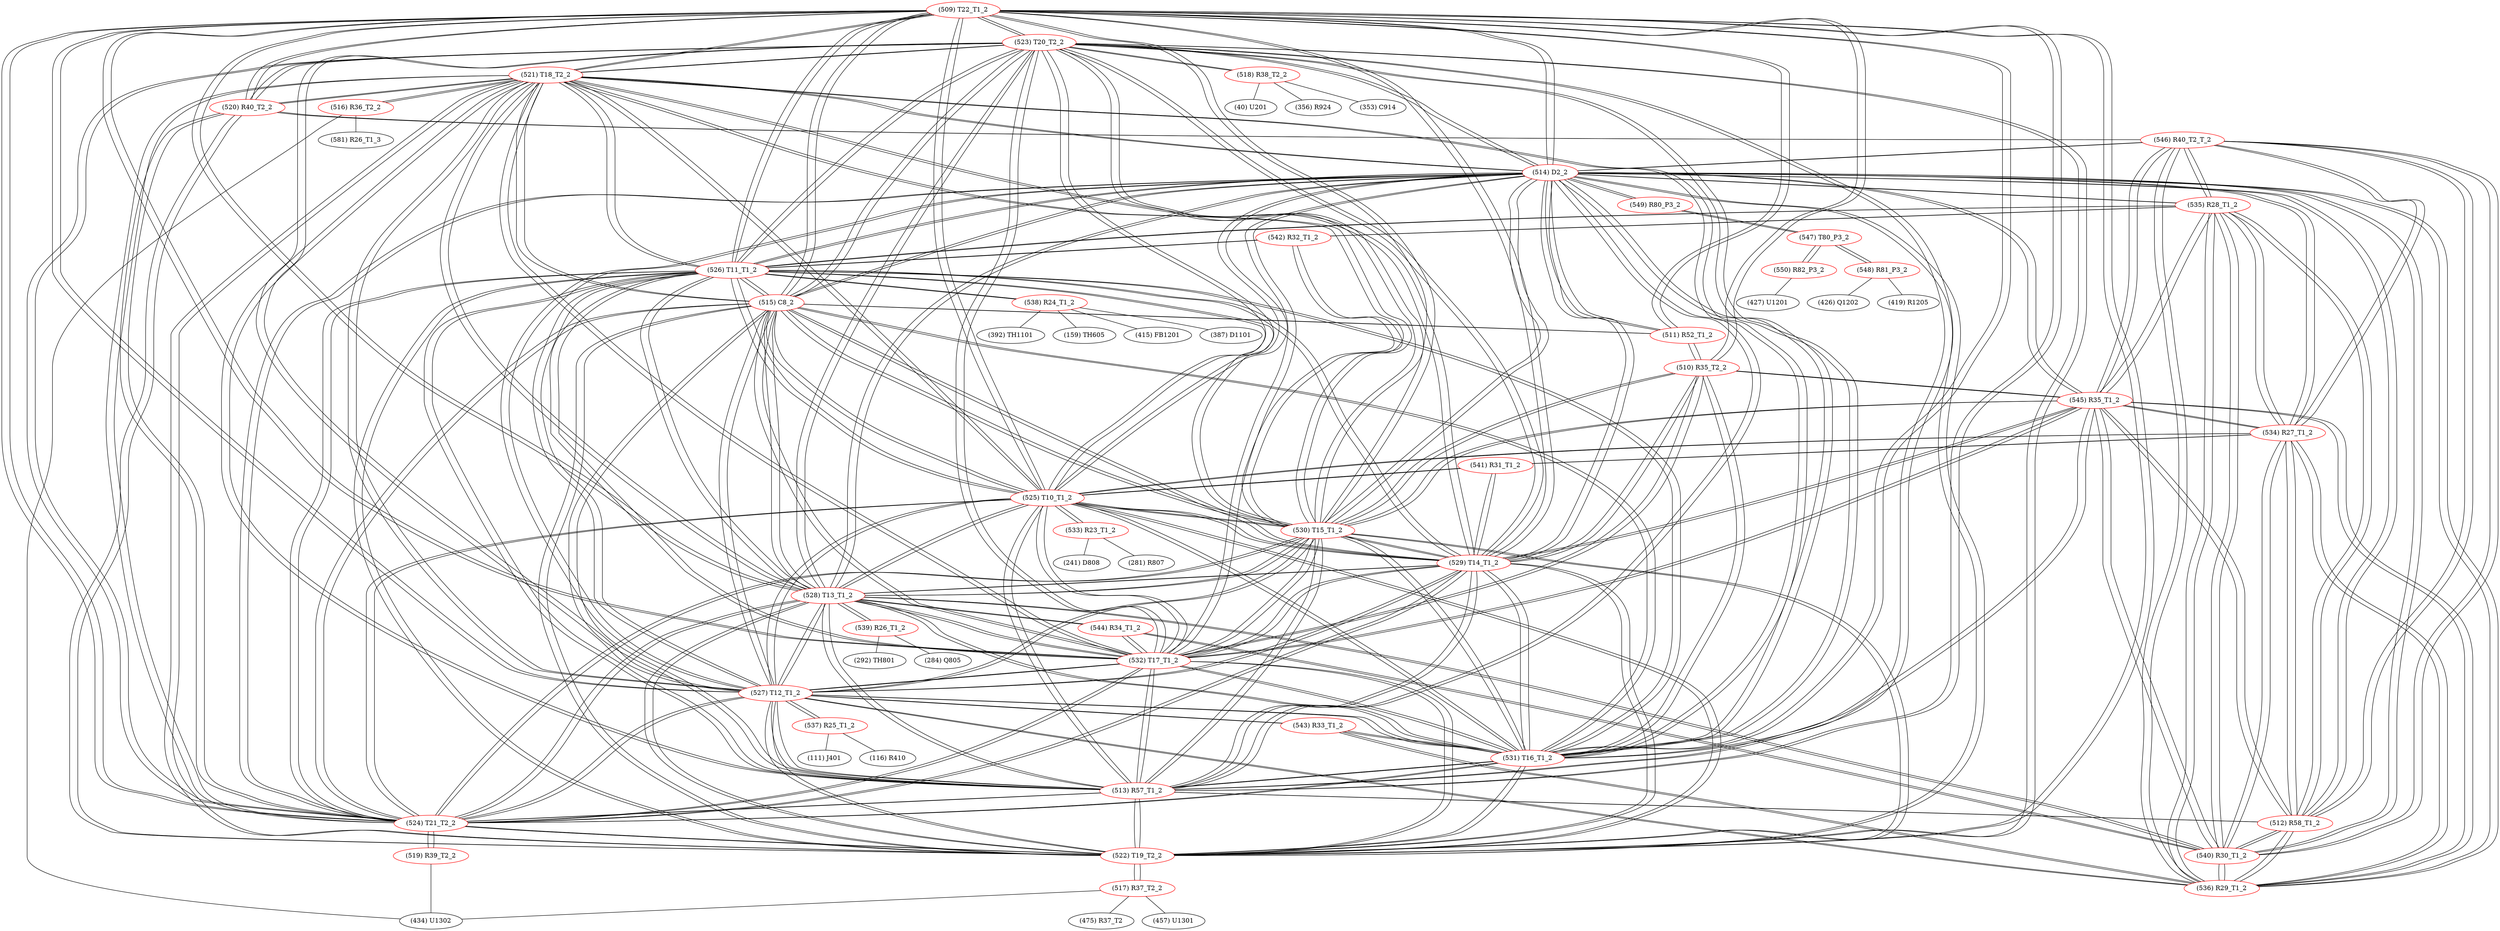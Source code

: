graph {
	509 [label="(509) T22_T1_2" color=red]
	523 [label="(523) T20_T2_2"]
	521 [label="(521) T18_T2_2"]
	522 [label="(522) T19_T2_2"]
	524 [label="(524) T21_T2_2"]
	513 [label="(513) R57_T1_2"]
	514 [label="(514) D2_2"]
	526 [label="(526) T11_T1_2"]
	531 [label="(531) T16_T1_2"]
	532 [label="(532) T17_T1_2"]
	525 [label="(525) T10_T1_2"]
	527 [label="(527) T12_T1_2"]
	528 [label="(528) T13_T1_2"]
	529 [label="(529) T14_T1_2"]
	530 [label="(530) T15_T1_2"]
	515 [label="(515) C8_2"]
	520 [label="(520) R40_T2_2"]
	511 [label="(511) R52_T1_2"]
	510 [label="(510) R35_T2_2"]
	510 [label="(510) R35_T2_2" color=red]
	531 [label="(531) T16_T1_2"]
	530 [label="(530) T15_T1_2"]
	545 [label="(545) R35_T1_2"]
	529 [label="(529) T14_T1_2"]
	532 [label="(532) T17_T1_2"]
	511 [label="(511) R52_T1_2"]
	509 [label="(509) T22_T1_2"]
	511 [label="(511) R52_T1_2" color=red]
	514 [label="(514) D2_2"]
	515 [label="(515) C8_2"]
	510 [label="(510) R35_T2_2"]
	509 [label="(509) T22_T1_2"]
	512 [label="(512) R58_T1_2" color=red]
	513 [label="(513) R57_T1_2"]
	514 [label="(514) D2_2"]
	536 [label="(536) R29_T1_2"]
	545 [label="(545) R35_T1_2"]
	546 [label="(546) R40_T2_T_2"]
	540 [label="(540) R30_T1_2"]
	534 [label="(534) R27_T1_2"]
	535 [label="(535) R28_T1_2"]
	513 [label="(513) R57_T1_2" color=red]
	523 [label="(523) T20_T2_2"]
	521 [label="(521) T18_T2_2"]
	522 [label="(522) T19_T2_2"]
	524 [label="(524) T21_T2_2"]
	509 [label="(509) T22_T1_2"]
	514 [label="(514) D2_2"]
	526 [label="(526) T11_T1_2"]
	531 [label="(531) T16_T1_2"]
	532 [label="(532) T17_T1_2"]
	525 [label="(525) T10_T1_2"]
	527 [label="(527) T12_T1_2"]
	528 [label="(528) T13_T1_2"]
	529 [label="(529) T14_T1_2"]
	530 [label="(530) T15_T1_2"]
	515 [label="(515) C8_2"]
	512 [label="(512) R58_T1_2"]
	514 [label="(514) D2_2" color=red]
	523 [label="(523) T20_T2_2"]
	521 [label="(521) T18_T2_2"]
	522 [label="(522) T19_T2_2"]
	524 [label="(524) T21_T2_2"]
	513 [label="(513) R57_T1_2"]
	509 [label="(509) T22_T1_2"]
	526 [label="(526) T11_T1_2"]
	531 [label="(531) T16_T1_2"]
	532 [label="(532) T17_T1_2"]
	525 [label="(525) T10_T1_2"]
	527 [label="(527) T12_T1_2"]
	528 [label="(528) T13_T1_2"]
	529 [label="(529) T14_T1_2"]
	530 [label="(530) T15_T1_2"]
	515 [label="(515) C8_2"]
	511 [label="(511) R52_T1_2"]
	512 [label="(512) R58_T1_2"]
	536 [label="(536) R29_T1_2"]
	545 [label="(545) R35_T1_2"]
	546 [label="(546) R40_T2_T_2"]
	540 [label="(540) R30_T1_2"]
	534 [label="(534) R27_T1_2"]
	535 [label="(535) R28_T1_2"]
	549 [label="(549) R80_P3_2"]
	515 [label="(515) C8_2" color=red]
	523 [label="(523) T20_T2_2"]
	521 [label="(521) T18_T2_2"]
	522 [label="(522) T19_T2_2"]
	524 [label="(524) T21_T2_2"]
	513 [label="(513) R57_T1_2"]
	509 [label="(509) T22_T1_2"]
	514 [label="(514) D2_2"]
	526 [label="(526) T11_T1_2"]
	531 [label="(531) T16_T1_2"]
	532 [label="(532) T17_T1_2"]
	525 [label="(525) T10_T1_2"]
	527 [label="(527) T12_T1_2"]
	528 [label="(528) T13_T1_2"]
	529 [label="(529) T14_T1_2"]
	530 [label="(530) T15_T1_2"]
	511 [label="(511) R52_T1_2"]
	516 [label="(516) R36_T2_2" color=red]
	434 [label="(434) U1302"]
	581 [label="(581) R26_T1_3"]
	521 [label="(521) T18_T2_2"]
	517 [label="(517) R37_T2_2" color=red]
	434 [label="(434) U1302"]
	457 [label="(457) U1301"]
	475 [label="(475) R37_T2"]
	522 [label="(522) T19_T2_2"]
	518 [label="(518) R38_T2_2" color=red]
	356 [label="(356) R924"]
	353 [label="(353) C914"]
	40 [label="(40) U201"]
	523 [label="(523) T20_T2_2"]
	519 [label="(519) R39_T2_2" color=red]
	434 [label="(434) U1302"]
	524 [label="(524) T21_T2_2"]
	520 [label="(520) R40_T2_2" color=red]
	509 [label="(509) T22_T1_2"]
	522 [label="(522) T19_T2_2"]
	521 [label="(521) T18_T2_2"]
	524 [label="(524) T21_T2_2"]
	523 [label="(523) T20_T2_2"]
	546 [label="(546) R40_T2_T_2"]
	521 [label="(521) T18_T2_2" color=red]
	523 [label="(523) T20_T2_2"]
	522 [label="(522) T19_T2_2"]
	524 [label="(524) T21_T2_2"]
	513 [label="(513) R57_T1_2"]
	509 [label="(509) T22_T1_2"]
	514 [label="(514) D2_2"]
	526 [label="(526) T11_T1_2"]
	531 [label="(531) T16_T1_2"]
	532 [label="(532) T17_T1_2"]
	525 [label="(525) T10_T1_2"]
	527 [label="(527) T12_T1_2"]
	528 [label="(528) T13_T1_2"]
	529 [label="(529) T14_T1_2"]
	530 [label="(530) T15_T1_2"]
	515 [label="(515) C8_2"]
	520 [label="(520) R40_T2_2"]
	516 [label="(516) R36_T2_2"]
	522 [label="(522) T19_T2_2" color=red]
	523 [label="(523) T20_T2_2"]
	521 [label="(521) T18_T2_2"]
	524 [label="(524) T21_T2_2"]
	513 [label="(513) R57_T1_2"]
	509 [label="(509) T22_T1_2"]
	514 [label="(514) D2_2"]
	526 [label="(526) T11_T1_2"]
	531 [label="(531) T16_T1_2"]
	532 [label="(532) T17_T1_2"]
	525 [label="(525) T10_T1_2"]
	527 [label="(527) T12_T1_2"]
	528 [label="(528) T13_T1_2"]
	529 [label="(529) T14_T1_2"]
	530 [label="(530) T15_T1_2"]
	515 [label="(515) C8_2"]
	520 [label="(520) R40_T2_2"]
	517 [label="(517) R37_T2_2"]
	523 [label="(523) T20_T2_2" color=red]
	521 [label="(521) T18_T2_2"]
	522 [label="(522) T19_T2_2"]
	524 [label="(524) T21_T2_2"]
	513 [label="(513) R57_T1_2"]
	509 [label="(509) T22_T1_2"]
	514 [label="(514) D2_2"]
	526 [label="(526) T11_T1_2"]
	531 [label="(531) T16_T1_2"]
	532 [label="(532) T17_T1_2"]
	525 [label="(525) T10_T1_2"]
	527 [label="(527) T12_T1_2"]
	528 [label="(528) T13_T1_2"]
	529 [label="(529) T14_T1_2"]
	530 [label="(530) T15_T1_2"]
	515 [label="(515) C8_2"]
	520 [label="(520) R40_T2_2"]
	518 [label="(518) R38_T2_2"]
	524 [label="(524) T21_T2_2" color=red]
	523 [label="(523) T20_T2_2"]
	521 [label="(521) T18_T2_2"]
	522 [label="(522) T19_T2_2"]
	513 [label="(513) R57_T1_2"]
	509 [label="(509) T22_T1_2"]
	514 [label="(514) D2_2"]
	526 [label="(526) T11_T1_2"]
	531 [label="(531) T16_T1_2"]
	532 [label="(532) T17_T1_2"]
	525 [label="(525) T10_T1_2"]
	527 [label="(527) T12_T1_2"]
	528 [label="(528) T13_T1_2"]
	529 [label="(529) T14_T1_2"]
	530 [label="(530) T15_T1_2"]
	515 [label="(515) C8_2"]
	520 [label="(520) R40_T2_2"]
	519 [label="(519) R39_T2_2"]
	525 [label="(525) T10_T1_2" color=red]
	523 [label="(523) T20_T2_2"]
	521 [label="(521) T18_T2_2"]
	522 [label="(522) T19_T2_2"]
	524 [label="(524) T21_T2_2"]
	513 [label="(513) R57_T1_2"]
	509 [label="(509) T22_T1_2"]
	514 [label="(514) D2_2"]
	526 [label="(526) T11_T1_2"]
	531 [label="(531) T16_T1_2"]
	532 [label="(532) T17_T1_2"]
	527 [label="(527) T12_T1_2"]
	528 [label="(528) T13_T1_2"]
	529 [label="(529) T14_T1_2"]
	530 [label="(530) T15_T1_2"]
	515 [label="(515) C8_2"]
	533 [label="(533) R23_T1_2"]
	541 [label="(541) R31_T1_2"]
	534 [label="(534) R27_T1_2"]
	526 [label="(526) T11_T1_2" color=red]
	523 [label="(523) T20_T2_2"]
	521 [label="(521) T18_T2_2"]
	522 [label="(522) T19_T2_2"]
	524 [label="(524) T21_T2_2"]
	513 [label="(513) R57_T1_2"]
	509 [label="(509) T22_T1_2"]
	514 [label="(514) D2_2"]
	531 [label="(531) T16_T1_2"]
	532 [label="(532) T17_T1_2"]
	525 [label="(525) T10_T1_2"]
	527 [label="(527) T12_T1_2"]
	528 [label="(528) T13_T1_2"]
	529 [label="(529) T14_T1_2"]
	530 [label="(530) T15_T1_2"]
	515 [label="(515) C8_2"]
	538 [label="(538) R24_T1_2"]
	542 [label="(542) R32_T1_2"]
	535 [label="(535) R28_T1_2"]
	527 [label="(527) T12_T1_2" color=red]
	523 [label="(523) T20_T2_2"]
	521 [label="(521) T18_T2_2"]
	522 [label="(522) T19_T2_2"]
	524 [label="(524) T21_T2_2"]
	513 [label="(513) R57_T1_2"]
	509 [label="(509) T22_T1_2"]
	514 [label="(514) D2_2"]
	526 [label="(526) T11_T1_2"]
	531 [label="(531) T16_T1_2"]
	532 [label="(532) T17_T1_2"]
	525 [label="(525) T10_T1_2"]
	528 [label="(528) T13_T1_2"]
	529 [label="(529) T14_T1_2"]
	530 [label="(530) T15_T1_2"]
	515 [label="(515) C8_2"]
	543 [label="(543) R33_T1_2"]
	536 [label="(536) R29_T1_2"]
	537 [label="(537) R25_T1_2"]
	528 [label="(528) T13_T1_2" color=red]
	523 [label="(523) T20_T2_2"]
	521 [label="(521) T18_T2_2"]
	522 [label="(522) T19_T2_2"]
	524 [label="(524) T21_T2_2"]
	513 [label="(513) R57_T1_2"]
	509 [label="(509) T22_T1_2"]
	514 [label="(514) D2_2"]
	526 [label="(526) T11_T1_2"]
	531 [label="(531) T16_T1_2"]
	532 [label="(532) T17_T1_2"]
	525 [label="(525) T10_T1_2"]
	527 [label="(527) T12_T1_2"]
	529 [label="(529) T14_T1_2"]
	530 [label="(530) T15_T1_2"]
	515 [label="(515) C8_2"]
	540 [label="(540) R30_T1_2"]
	544 [label="(544) R34_T1_2"]
	539 [label="(539) R26_T1_2"]
	529 [label="(529) T14_T1_2" color=red]
	523 [label="(523) T20_T2_2"]
	521 [label="(521) T18_T2_2"]
	522 [label="(522) T19_T2_2"]
	524 [label="(524) T21_T2_2"]
	513 [label="(513) R57_T1_2"]
	509 [label="(509) T22_T1_2"]
	514 [label="(514) D2_2"]
	526 [label="(526) T11_T1_2"]
	531 [label="(531) T16_T1_2"]
	532 [label="(532) T17_T1_2"]
	525 [label="(525) T10_T1_2"]
	527 [label="(527) T12_T1_2"]
	528 [label="(528) T13_T1_2"]
	530 [label="(530) T15_T1_2"]
	515 [label="(515) C8_2"]
	545 [label="(545) R35_T1_2"]
	510 [label="(510) R35_T2_2"]
	541 [label="(541) R31_T1_2"]
	530 [label="(530) T15_T1_2" color=red]
	523 [label="(523) T20_T2_2"]
	521 [label="(521) T18_T2_2"]
	522 [label="(522) T19_T2_2"]
	524 [label="(524) T21_T2_2"]
	513 [label="(513) R57_T1_2"]
	509 [label="(509) T22_T1_2"]
	514 [label="(514) D2_2"]
	526 [label="(526) T11_T1_2"]
	531 [label="(531) T16_T1_2"]
	532 [label="(532) T17_T1_2"]
	525 [label="(525) T10_T1_2"]
	527 [label="(527) T12_T1_2"]
	528 [label="(528) T13_T1_2"]
	529 [label="(529) T14_T1_2"]
	515 [label="(515) C8_2"]
	545 [label="(545) R35_T1_2"]
	510 [label="(510) R35_T2_2"]
	542 [label="(542) R32_T1_2"]
	531 [label="(531) T16_T1_2" color=red]
	523 [label="(523) T20_T2_2"]
	521 [label="(521) T18_T2_2"]
	522 [label="(522) T19_T2_2"]
	524 [label="(524) T21_T2_2"]
	513 [label="(513) R57_T1_2"]
	509 [label="(509) T22_T1_2"]
	514 [label="(514) D2_2"]
	526 [label="(526) T11_T1_2"]
	532 [label="(532) T17_T1_2"]
	525 [label="(525) T10_T1_2"]
	527 [label="(527) T12_T1_2"]
	528 [label="(528) T13_T1_2"]
	529 [label="(529) T14_T1_2"]
	530 [label="(530) T15_T1_2"]
	515 [label="(515) C8_2"]
	545 [label="(545) R35_T1_2"]
	510 [label="(510) R35_T2_2"]
	543 [label="(543) R33_T1_2"]
	532 [label="(532) T17_T1_2" color=red]
	523 [label="(523) T20_T2_2"]
	521 [label="(521) T18_T2_2"]
	522 [label="(522) T19_T2_2"]
	524 [label="(524) T21_T2_2"]
	513 [label="(513) R57_T1_2"]
	509 [label="(509) T22_T1_2"]
	514 [label="(514) D2_2"]
	526 [label="(526) T11_T1_2"]
	531 [label="(531) T16_T1_2"]
	525 [label="(525) T10_T1_2"]
	527 [label="(527) T12_T1_2"]
	528 [label="(528) T13_T1_2"]
	529 [label="(529) T14_T1_2"]
	530 [label="(530) T15_T1_2"]
	515 [label="(515) C8_2"]
	545 [label="(545) R35_T1_2"]
	510 [label="(510) R35_T2_2"]
	544 [label="(544) R34_T1_2"]
	533 [label="(533) R23_T1_2" color=red]
	241 [label="(241) D808"]
	281 [label="(281) R807"]
	525 [label="(525) T10_T1_2"]
	534 [label="(534) R27_T1_2" color=red]
	536 [label="(536) R29_T1_2"]
	545 [label="(545) R35_T1_2"]
	546 [label="(546) R40_T2_T_2"]
	540 [label="(540) R30_T1_2"]
	514 [label="(514) D2_2"]
	512 [label="(512) R58_T1_2"]
	535 [label="(535) R28_T1_2"]
	525 [label="(525) T10_T1_2"]
	541 [label="(541) R31_T1_2"]
	535 [label="(535) R28_T1_2" color=red]
	536 [label="(536) R29_T1_2"]
	545 [label="(545) R35_T1_2"]
	546 [label="(546) R40_T2_T_2"]
	540 [label="(540) R30_T1_2"]
	514 [label="(514) D2_2"]
	512 [label="(512) R58_T1_2"]
	534 [label="(534) R27_T1_2"]
	542 [label="(542) R32_T1_2"]
	526 [label="(526) T11_T1_2"]
	536 [label="(536) R29_T1_2" color=red]
	545 [label="(545) R35_T1_2"]
	546 [label="(546) R40_T2_T_2"]
	540 [label="(540) R30_T1_2"]
	514 [label="(514) D2_2"]
	512 [label="(512) R58_T1_2"]
	534 [label="(534) R27_T1_2"]
	535 [label="(535) R28_T1_2"]
	543 [label="(543) R33_T1_2"]
	527 [label="(527) T12_T1_2"]
	537 [label="(537) R25_T1_2" color=red]
	111 [label="(111) J401"]
	116 [label="(116) R410"]
	527 [label="(527) T12_T1_2"]
	538 [label="(538) R24_T1_2" color=red]
	387 [label="(387) D1101"]
	392 [label="(392) TH1101"]
	159 [label="(159) TH605"]
	415 [label="(415) FB1201"]
	526 [label="(526) T11_T1_2"]
	539 [label="(539) R26_T1_2" color=red]
	284 [label="(284) Q805"]
	292 [label="(292) TH801"]
	528 [label="(528) T13_T1_2"]
	540 [label="(540) R30_T1_2" color=red]
	536 [label="(536) R29_T1_2"]
	545 [label="(545) R35_T1_2"]
	546 [label="(546) R40_T2_T_2"]
	514 [label="(514) D2_2"]
	512 [label="(512) R58_T1_2"]
	534 [label="(534) R27_T1_2"]
	535 [label="(535) R28_T1_2"]
	544 [label="(544) R34_T1_2"]
	528 [label="(528) T13_T1_2"]
	541 [label="(541) R31_T1_2" color=red]
	525 [label="(525) T10_T1_2"]
	534 [label="(534) R27_T1_2"]
	529 [label="(529) T14_T1_2"]
	542 [label="(542) R32_T1_2" color=red]
	530 [label="(530) T15_T1_2"]
	535 [label="(535) R28_T1_2"]
	526 [label="(526) T11_T1_2"]
	543 [label="(543) R33_T1_2" color=red]
	531 [label="(531) T16_T1_2"]
	536 [label="(536) R29_T1_2"]
	527 [label="(527) T12_T1_2"]
	544 [label="(544) R34_T1_2" color=red]
	532 [label="(532) T17_T1_2"]
	540 [label="(540) R30_T1_2"]
	528 [label="(528) T13_T1_2"]
	545 [label="(545) R35_T1_2" color=red]
	536 [label="(536) R29_T1_2"]
	546 [label="(546) R40_T2_T_2"]
	540 [label="(540) R30_T1_2"]
	514 [label="(514) D2_2"]
	512 [label="(512) R58_T1_2"]
	534 [label="(534) R27_T1_2"]
	535 [label="(535) R28_T1_2"]
	531 [label="(531) T16_T1_2"]
	530 [label="(530) T15_T1_2"]
	529 [label="(529) T14_T1_2"]
	532 [label="(532) T17_T1_2"]
	510 [label="(510) R35_T2_2"]
	546 [label="(546) R40_T2_T_2" color=red]
	536 [label="(536) R29_T1_2"]
	545 [label="(545) R35_T1_2"]
	540 [label="(540) R30_T1_2"]
	514 [label="(514) D2_2"]
	512 [label="(512) R58_T1_2"]
	534 [label="(534) R27_T1_2"]
	535 [label="(535) R28_T1_2"]
	520 [label="(520) R40_T2_2"]
	547 [label="(547) T80_P3_2" color=red]
	548 [label="(548) R81_P3_2"]
	550 [label="(550) R82_P3_2"]
	549 [label="(549) R80_P3_2"]
	548 [label="(548) R81_P3_2" color=red]
	419 [label="(419) R1205"]
	426 [label="(426) Q1202"]
	547 [label="(547) T80_P3_2"]
	549 [label="(549) R80_P3_2" color=red]
	514 [label="(514) D2_2"]
	547 [label="(547) T80_P3_2"]
	550 [label="(550) R82_P3_2" color=red]
	427 [label="(427) U1201"]
	547 [label="(547) T80_P3_2"]
	509 -- 523
	509 -- 521
	509 -- 522
	509 -- 524
	509 -- 513
	509 -- 514
	509 -- 526
	509 -- 531
	509 -- 532
	509 -- 525
	509 -- 527
	509 -- 528
	509 -- 529
	509 -- 530
	509 -- 515
	509 -- 520
	509 -- 511
	509 -- 510
	510 -- 531
	510 -- 530
	510 -- 545
	510 -- 529
	510 -- 532
	510 -- 511
	510 -- 509
	511 -- 514
	511 -- 515
	511 -- 510
	511 -- 509
	512 -- 513
	512 -- 514
	512 -- 536
	512 -- 545
	512 -- 546
	512 -- 540
	512 -- 534
	512 -- 535
	513 -- 523
	513 -- 521
	513 -- 522
	513 -- 524
	513 -- 509
	513 -- 514
	513 -- 526
	513 -- 531
	513 -- 532
	513 -- 525
	513 -- 527
	513 -- 528
	513 -- 529
	513 -- 530
	513 -- 515
	513 -- 512
	514 -- 523
	514 -- 521
	514 -- 522
	514 -- 524
	514 -- 513
	514 -- 509
	514 -- 526
	514 -- 531
	514 -- 532
	514 -- 525
	514 -- 527
	514 -- 528
	514 -- 529
	514 -- 530
	514 -- 515
	514 -- 511
	514 -- 512
	514 -- 536
	514 -- 545
	514 -- 546
	514 -- 540
	514 -- 534
	514 -- 535
	514 -- 549
	515 -- 523
	515 -- 521
	515 -- 522
	515 -- 524
	515 -- 513
	515 -- 509
	515 -- 514
	515 -- 526
	515 -- 531
	515 -- 532
	515 -- 525
	515 -- 527
	515 -- 528
	515 -- 529
	515 -- 530
	515 -- 511
	516 -- 434
	516 -- 581
	516 -- 521
	517 -- 434
	517 -- 457
	517 -- 475
	517 -- 522
	518 -- 356
	518 -- 353
	518 -- 40
	518 -- 523
	519 -- 434
	519 -- 524
	520 -- 509
	520 -- 522
	520 -- 521
	520 -- 524
	520 -- 523
	520 -- 546
	521 -- 523
	521 -- 522
	521 -- 524
	521 -- 513
	521 -- 509
	521 -- 514
	521 -- 526
	521 -- 531
	521 -- 532
	521 -- 525
	521 -- 527
	521 -- 528
	521 -- 529
	521 -- 530
	521 -- 515
	521 -- 520
	521 -- 516
	522 -- 523
	522 -- 521
	522 -- 524
	522 -- 513
	522 -- 509
	522 -- 514
	522 -- 526
	522 -- 531
	522 -- 532
	522 -- 525
	522 -- 527
	522 -- 528
	522 -- 529
	522 -- 530
	522 -- 515
	522 -- 520
	522 -- 517
	523 -- 521
	523 -- 522
	523 -- 524
	523 -- 513
	523 -- 509
	523 -- 514
	523 -- 526
	523 -- 531
	523 -- 532
	523 -- 525
	523 -- 527
	523 -- 528
	523 -- 529
	523 -- 530
	523 -- 515
	523 -- 520
	523 -- 518
	524 -- 523
	524 -- 521
	524 -- 522
	524 -- 513
	524 -- 509
	524 -- 514
	524 -- 526
	524 -- 531
	524 -- 532
	524 -- 525
	524 -- 527
	524 -- 528
	524 -- 529
	524 -- 530
	524 -- 515
	524 -- 520
	524 -- 519
	525 -- 523
	525 -- 521
	525 -- 522
	525 -- 524
	525 -- 513
	525 -- 509
	525 -- 514
	525 -- 526
	525 -- 531
	525 -- 532
	525 -- 527
	525 -- 528
	525 -- 529
	525 -- 530
	525 -- 515
	525 -- 533
	525 -- 541
	525 -- 534
	526 -- 523
	526 -- 521
	526 -- 522
	526 -- 524
	526 -- 513
	526 -- 509
	526 -- 514
	526 -- 531
	526 -- 532
	526 -- 525
	526 -- 527
	526 -- 528
	526 -- 529
	526 -- 530
	526 -- 515
	526 -- 538
	526 -- 542
	526 -- 535
	527 -- 523
	527 -- 521
	527 -- 522
	527 -- 524
	527 -- 513
	527 -- 509
	527 -- 514
	527 -- 526
	527 -- 531
	527 -- 532
	527 -- 525
	527 -- 528
	527 -- 529
	527 -- 530
	527 -- 515
	527 -- 543
	527 -- 536
	527 -- 537
	528 -- 523
	528 -- 521
	528 -- 522
	528 -- 524
	528 -- 513
	528 -- 509
	528 -- 514
	528 -- 526
	528 -- 531
	528 -- 532
	528 -- 525
	528 -- 527
	528 -- 529
	528 -- 530
	528 -- 515
	528 -- 540
	528 -- 544
	528 -- 539
	529 -- 523
	529 -- 521
	529 -- 522
	529 -- 524
	529 -- 513
	529 -- 509
	529 -- 514
	529 -- 526
	529 -- 531
	529 -- 532
	529 -- 525
	529 -- 527
	529 -- 528
	529 -- 530
	529 -- 515
	529 -- 545
	529 -- 510
	529 -- 541
	530 -- 523
	530 -- 521
	530 -- 522
	530 -- 524
	530 -- 513
	530 -- 509
	530 -- 514
	530 -- 526
	530 -- 531
	530 -- 532
	530 -- 525
	530 -- 527
	530 -- 528
	530 -- 529
	530 -- 515
	530 -- 545
	530 -- 510
	530 -- 542
	531 -- 523
	531 -- 521
	531 -- 522
	531 -- 524
	531 -- 513
	531 -- 509
	531 -- 514
	531 -- 526
	531 -- 532
	531 -- 525
	531 -- 527
	531 -- 528
	531 -- 529
	531 -- 530
	531 -- 515
	531 -- 545
	531 -- 510
	531 -- 543
	532 -- 523
	532 -- 521
	532 -- 522
	532 -- 524
	532 -- 513
	532 -- 509
	532 -- 514
	532 -- 526
	532 -- 531
	532 -- 525
	532 -- 527
	532 -- 528
	532 -- 529
	532 -- 530
	532 -- 515
	532 -- 545
	532 -- 510
	532 -- 544
	533 -- 241
	533 -- 281
	533 -- 525
	534 -- 536
	534 -- 545
	534 -- 546
	534 -- 540
	534 -- 514
	534 -- 512
	534 -- 535
	534 -- 525
	534 -- 541
	535 -- 536
	535 -- 545
	535 -- 546
	535 -- 540
	535 -- 514
	535 -- 512
	535 -- 534
	535 -- 542
	535 -- 526
	536 -- 545
	536 -- 546
	536 -- 540
	536 -- 514
	536 -- 512
	536 -- 534
	536 -- 535
	536 -- 543
	536 -- 527
	537 -- 111
	537 -- 116
	537 -- 527
	538 -- 387
	538 -- 392
	538 -- 159
	538 -- 415
	538 -- 526
	539 -- 284
	539 -- 292
	539 -- 528
	540 -- 536
	540 -- 545
	540 -- 546
	540 -- 514
	540 -- 512
	540 -- 534
	540 -- 535
	540 -- 544
	540 -- 528
	541 -- 525
	541 -- 534
	541 -- 529
	542 -- 530
	542 -- 535
	542 -- 526
	543 -- 531
	543 -- 536
	543 -- 527
	544 -- 532
	544 -- 540
	544 -- 528
	545 -- 536
	545 -- 546
	545 -- 540
	545 -- 514
	545 -- 512
	545 -- 534
	545 -- 535
	545 -- 531
	545 -- 530
	545 -- 529
	545 -- 532
	545 -- 510
	546 -- 536
	546 -- 545
	546 -- 540
	546 -- 514
	546 -- 512
	546 -- 534
	546 -- 535
	546 -- 520
	547 -- 548
	547 -- 550
	547 -- 549
	548 -- 419
	548 -- 426
	548 -- 547
	549 -- 514
	549 -- 547
	550 -- 427
	550 -- 547
}